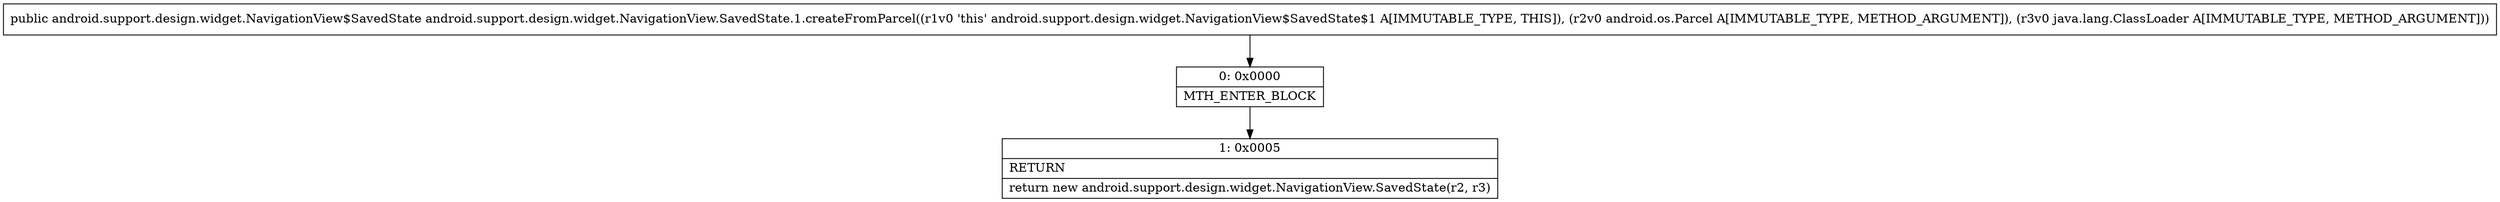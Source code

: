 digraph "CFG forandroid.support.design.widget.NavigationView.SavedState.1.createFromParcel(Landroid\/os\/Parcel;Ljava\/lang\/ClassLoader;)Landroid\/support\/design\/widget\/NavigationView$SavedState;" {
Node_0 [shape=record,label="{0\:\ 0x0000|MTH_ENTER_BLOCK\l}"];
Node_1 [shape=record,label="{1\:\ 0x0005|RETURN\l|return new android.support.design.widget.NavigationView.SavedState(r2, r3)\l}"];
MethodNode[shape=record,label="{public android.support.design.widget.NavigationView$SavedState android.support.design.widget.NavigationView.SavedState.1.createFromParcel((r1v0 'this' android.support.design.widget.NavigationView$SavedState$1 A[IMMUTABLE_TYPE, THIS]), (r2v0 android.os.Parcel A[IMMUTABLE_TYPE, METHOD_ARGUMENT]), (r3v0 java.lang.ClassLoader A[IMMUTABLE_TYPE, METHOD_ARGUMENT])) }"];
MethodNode -> Node_0;
Node_0 -> Node_1;
}

